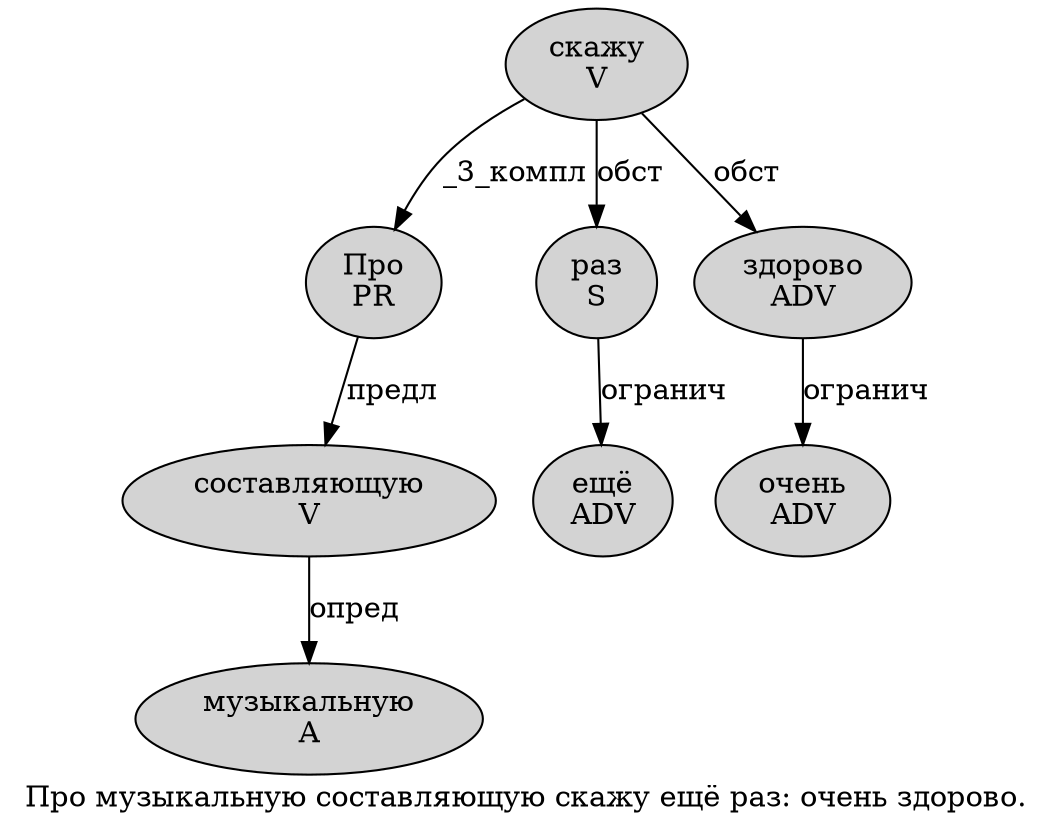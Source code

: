 digraph SENTENCE_1443 {
	graph [label="Про музыкальную составляющую скажу ещё раз: очень здорово."]
	node [style=filled]
		0 [label="Про
PR" color="" fillcolor=lightgray penwidth=1 shape=ellipse]
		1 [label="музыкальную
A" color="" fillcolor=lightgray penwidth=1 shape=ellipse]
		2 [label="составляющую
V" color="" fillcolor=lightgray penwidth=1 shape=ellipse]
		3 [label="скажу
V" color="" fillcolor=lightgray penwidth=1 shape=ellipse]
		4 [label="ещё
ADV" color="" fillcolor=lightgray penwidth=1 shape=ellipse]
		5 [label="раз
S" color="" fillcolor=lightgray penwidth=1 shape=ellipse]
		7 [label="очень
ADV" color="" fillcolor=lightgray penwidth=1 shape=ellipse]
		8 [label="здорово
ADV" color="" fillcolor=lightgray penwidth=1 shape=ellipse]
			0 -> 2 [label="предл"]
			5 -> 4 [label="огранич"]
			3 -> 0 [label="_3_компл"]
			3 -> 5 [label="обст"]
			3 -> 8 [label="обст"]
			2 -> 1 [label="опред"]
			8 -> 7 [label="огранич"]
}